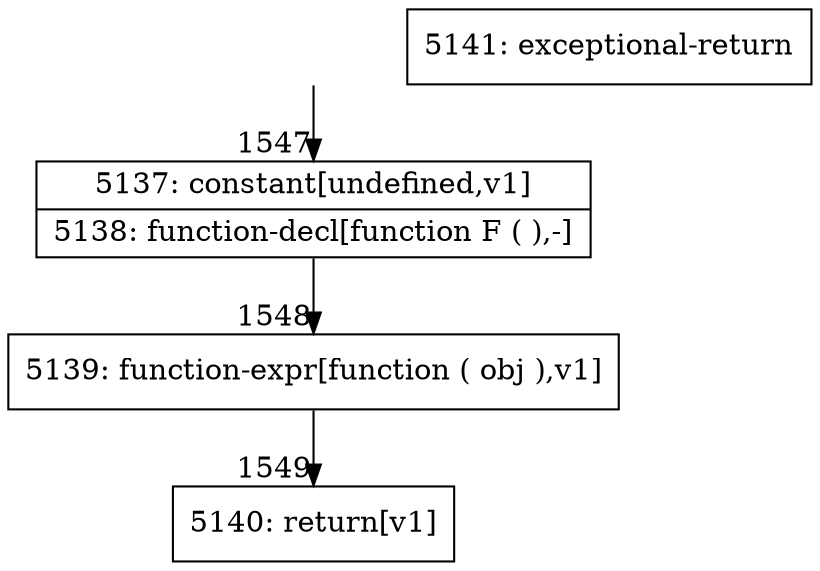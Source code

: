 digraph {
rankdir="TD"
BB_entry91[shape=none,label=""];
BB_entry91 -> BB1547 [tailport=s, headport=n, headlabel="    1547"]
BB1547 [shape=record label="{5137: constant[undefined,v1]|5138: function-decl[function F ( ),-]}" ] 
BB1547 -> BB1548 [tailport=s, headport=n, headlabel="      1548"]
BB1548 [shape=record label="{5139: function-expr[function ( obj ),v1]}" ] 
BB1548 -> BB1549 [tailport=s, headport=n, headlabel="      1549"]
BB1549 [shape=record label="{5140: return[v1]}" ] 
BB1550 [shape=record label="{5141: exceptional-return}" ] 
//#$~ 2626
}
